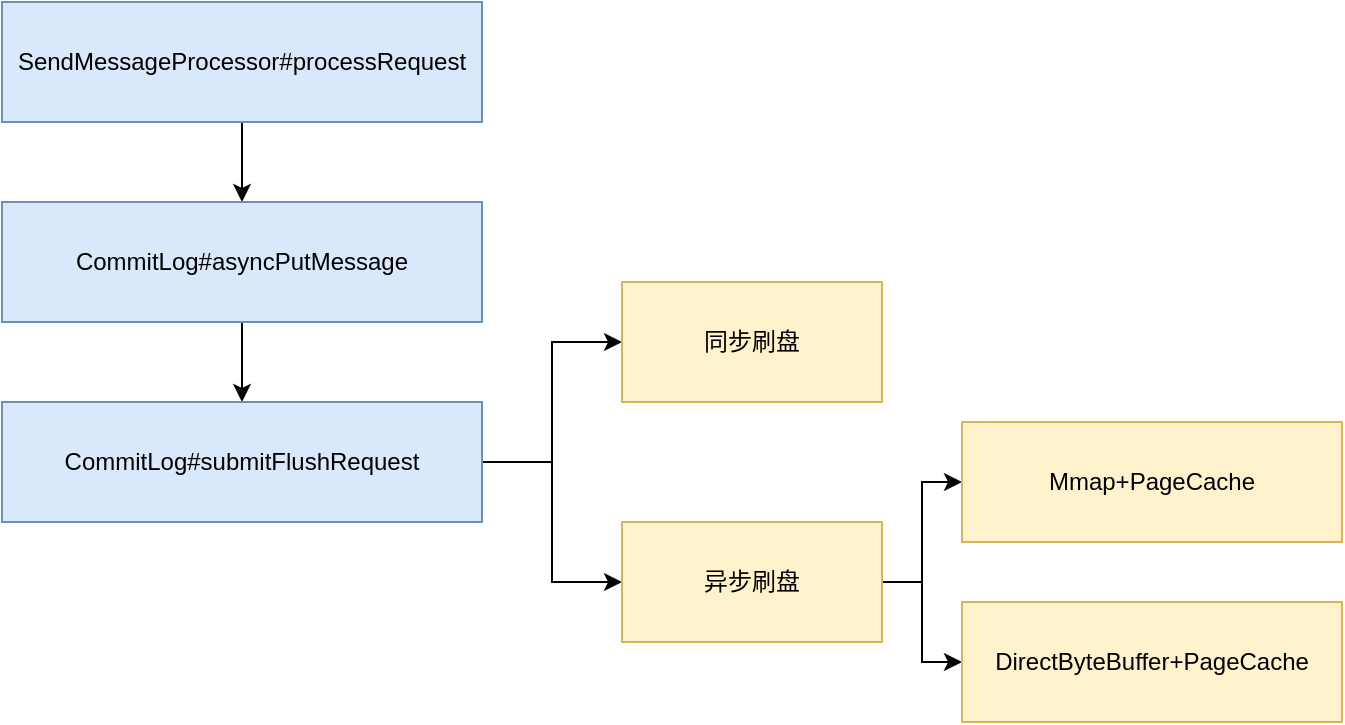 <mxfile version="15.8.4" type="device"><diagram id="7MDshwn4qp0Qp5-GxegS" name="第 1 页"><mxGraphModel dx="946" dy="625" grid="1" gridSize="10" guides="1" tooltips="1" connect="1" arrows="1" fold="1" page="1" pageScale="1" pageWidth="827" pageHeight="1169" math="0" shadow="0"><root><mxCell id="0"/><mxCell id="1" parent="0"/><mxCell id="ammy5a5Kk5_CWC2_ozpL-7" style="edgeStyle=orthogonalEdgeStyle;rounded=0;orthogonalLoop=1;jettySize=auto;html=1;exitX=0.5;exitY=1;exitDx=0;exitDy=0;entryX=0.5;entryY=0;entryDx=0;entryDy=0;" edge="1" parent="1" source="ammy5a5Kk5_CWC2_ozpL-1" target="ammy5a5Kk5_CWC2_ozpL-5"><mxGeometry relative="1" as="geometry"/></mxCell><mxCell id="ammy5a5Kk5_CWC2_ozpL-1" value="SendMessageProcessor#processRequest" style="rounded=0;whiteSpace=wrap;html=1;fillColor=#dae8fc;strokeColor=#6c8ebf;" vertex="1" parent="1"><mxGeometry x="180" y="150" width="240" height="60" as="geometry"/></mxCell><mxCell id="ammy5a5Kk5_CWC2_ozpL-8" style="edgeStyle=orthogonalEdgeStyle;rounded=0;orthogonalLoop=1;jettySize=auto;html=1;exitX=0.5;exitY=1;exitDx=0;exitDy=0;entryX=0.5;entryY=0;entryDx=0;entryDy=0;" edge="1" parent="1" source="ammy5a5Kk5_CWC2_ozpL-5" target="ammy5a5Kk5_CWC2_ozpL-6"><mxGeometry relative="1" as="geometry"/></mxCell><mxCell id="ammy5a5Kk5_CWC2_ozpL-5" value="CommitLog#asyncPutMessage" style="rounded=0;whiteSpace=wrap;html=1;fillColor=#dae8fc;strokeColor=#6c8ebf;" vertex="1" parent="1"><mxGeometry x="180" y="250" width="240" height="60" as="geometry"/></mxCell><mxCell id="ammy5a5Kk5_CWC2_ozpL-11" style="edgeStyle=orthogonalEdgeStyle;rounded=0;orthogonalLoop=1;jettySize=auto;html=1;exitX=1;exitY=0.5;exitDx=0;exitDy=0;entryX=0;entryY=0.5;entryDx=0;entryDy=0;" edge="1" parent="1" source="ammy5a5Kk5_CWC2_ozpL-6" target="ammy5a5Kk5_CWC2_ozpL-9"><mxGeometry relative="1" as="geometry"/></mxCell><mxCell id="ammy5a5Kk5_CWC2_ozpL-12" style="edgeStyle=orthogonalEdgeStyle;rounded=0;orthogonalLoop=1;jettySize=auto;html=1;exitX=1;exitY=0.5;exitDx=0;exitDy=0;entryX=0;entryY=0.5;entryDx=0;entryDy=0;" edge="1" parent="1" source="ammy5a5Kk5_CWC2_ozpL-6" target="ammy5a5Kk5_CWC2_ozpL-10"><mxGeometry relative="1" as="geometry"/></mxCell><mxCell id="ammy5a5Kk5_CWC2_ozpL-6" value="CommitLog#submitFlushRequest" style="rounded=0;whiteSpace=wrap;html=1;fillColor=#dae8fc;strokeColor=#6c8ebf;" vertex="1" parent="1"><mxGeometry x="180" y="350" width="240" height="60" as="geometry"/></mxCell><mxCell id="ammy5a5Kk5_CWC2_ozpL-9" value="同步刷盘" style="rounded=0;whiteSpace=wrap;html=1;fillColor=#fff2cc;strokeColor=#d6b656;" vertex="1" parent="1"><mxGeometry x="490" y="290" width="130" height="60" as="geometry"/></mxCell><mxCell id="ammy5a5Kk5_CWC2_ozpL-15" style="edgeStyle=orthogonalEdgeStyle;rounded=0;orthogonalLoop=1;jettySize=auto;html=1;exitX=1;exitY=0.5;exitDx=0;exitDy=0;entryX=0;entryY=0.5;entryDx=0;entryDy=0;" edge="1" parent="1" source="ammy5a5Kk5_CWC2_ozpL-10" target="ammy5a5Kk5_CWC2_ozpL-13"><mxGeometry relative="1" as="geometry"/></mxCell><mxCell id="ammy5a5Kk5_CWC2_ozpL-16" style="edgeStyle=orthogonalEdgeStyle;rounded=0;orthogonalLoop=1;jettySize=auto;html=1;exitX=1;exitY=0.5;exitDx=0;exitDy=0;entryX=0;entryY=0.5;entryDx=0;entryDy=0;" edge="1" parent="1" source="ammy5a5Kk5_CWC2_ozpL-10" target="ammy5a5Kk5_CWC2_ozpL-14"><mxGeometry relative="1" as="geometry"/></mxCell><mxCell id="ammy5a5Kk5_CWC2_ozpL-10" value="异步刷盘" style="rounded=0;whiteSpace=wrap;html=1;fillColor=#fff2cc;strokeColor=#d6b656;" vertex="1" parent="1"><mxGeometry x="490" y="410" width="130" height="60" as="geometry"/></mxCell><mxCell id="ammy5a5Kk5_CWC2_ozpL-13" value="Mmap+PageCache" style="rounded=0;whiteSpace=wrap;html=1;fillColor=#fff2cc;strokeColor=#d6b656;" vertex="1" parent="1"><mxGeometry x="660" y="360" width="190" height="60" as="geometry"/></mxCell><mxCell id="ammy5a5Kk5_CWC2_ozpL-14" value="DirectByteBuffer+PageCache" style="rounded=0;whiteSpace=wrap;html=1;fillColor=#fff2cc;strokeColor=#d6b656;" vertex="1" parent="1"><mxGeometry x="660" y="450" width="190" height="60" as="geometry"/></mxCell></root></mxGraphModel></diagram></mxfile>